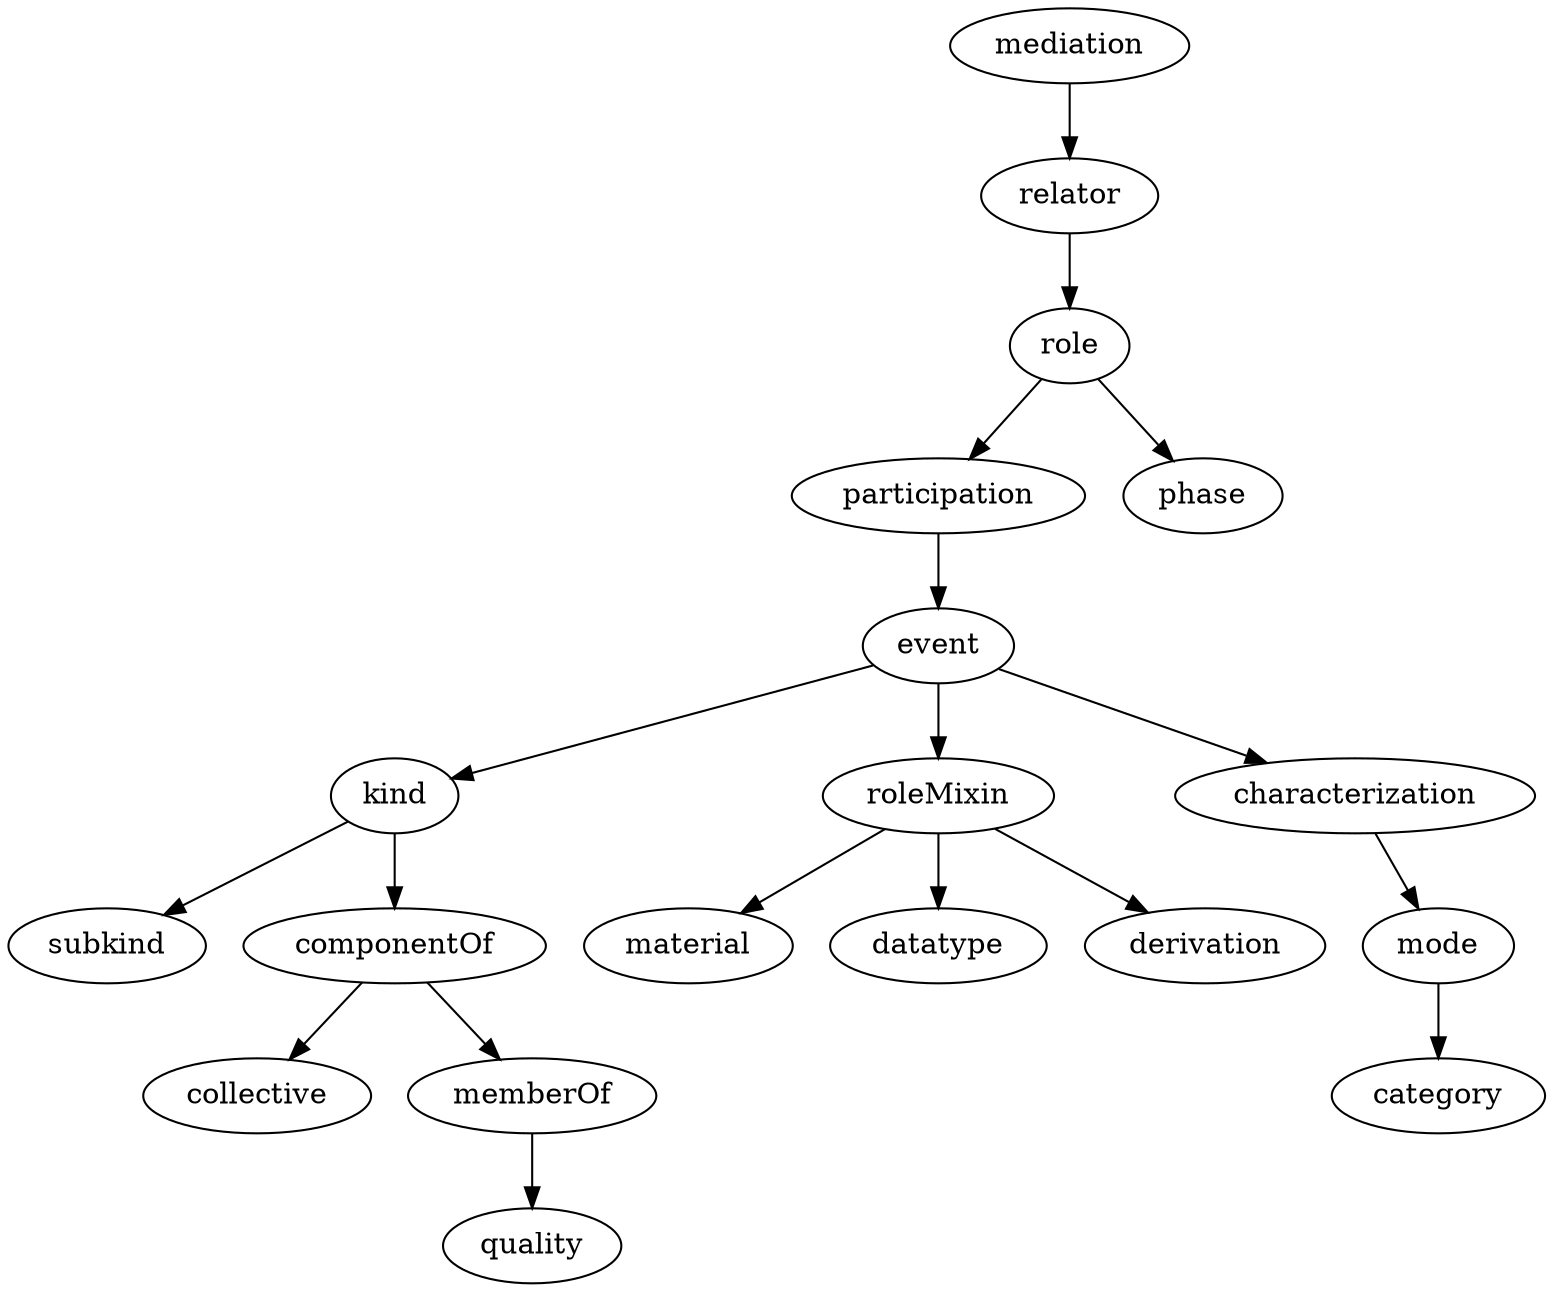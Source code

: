 strict digraph  {
mediation;
relator;
role;
participation;
phase;
event;
kind;
roleMixin;
characterization;
subkind;
componentOf;
collective;
memberOf;
quality;
mode;
category;
material;
datatype;
derivation;
mediation -> relator;
relator -> role;
role -> participation;
role -> phase;
participation -> event;
event -> kind;
event -> roleMixin;
event -> characterization;
kind -> subkind;
kind -> componentOf;
roleMixin -> material;
roleMixin -> datatype;
roleMixin -> derivation;
characterization -> mode;
componentOf -> collective;
componentOf -> memberOf;
memberOf -> quality;
mode -> category;
}
